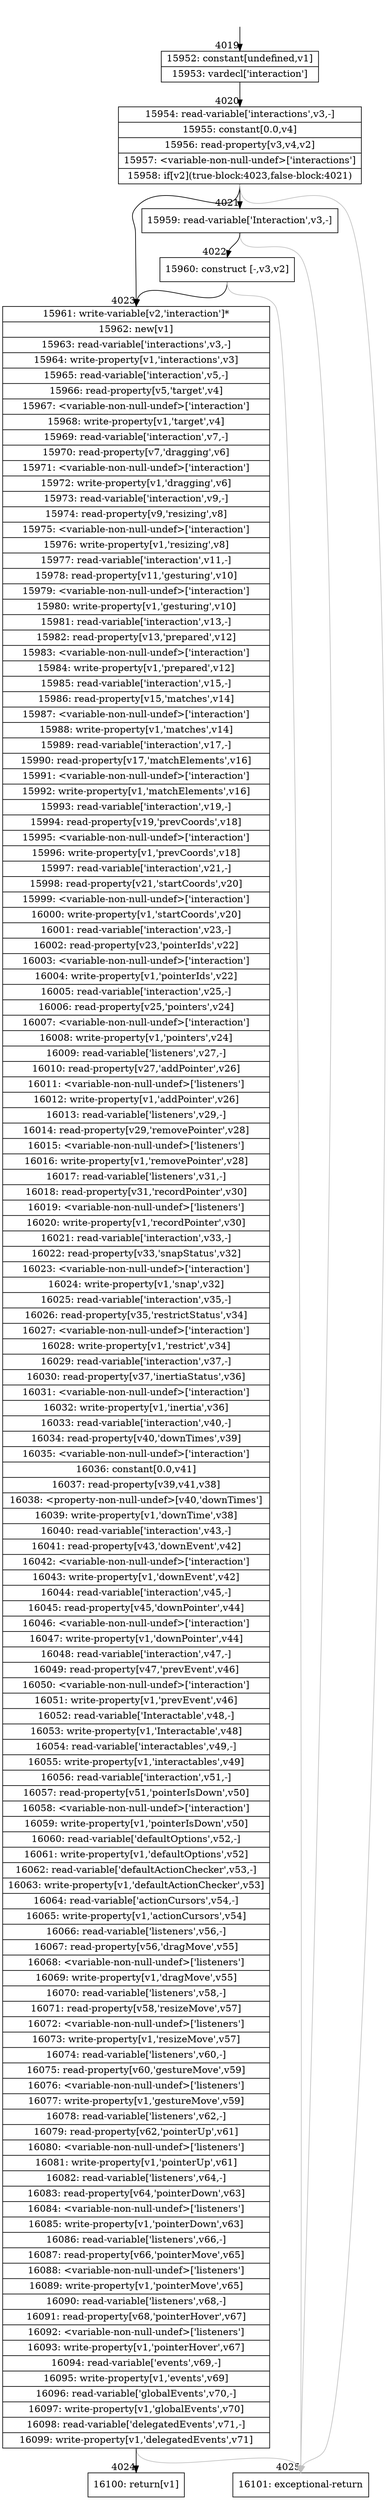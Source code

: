 digraph {
rankdir="TD"
BB_entry170[shape=none,label=""];
BB_entry170 -> BB4019 [tailport=s, headport=n, headlabel="    4019"]
BB4019 [shape=record label="{15952: constant[undefined,v1]|15953: vardecl['interaction']}" ] 
BB4019 -> BB4020 [tailport=s, headport=n, headlabel="      4020"]
BB4020 [shape=record label="{15954: read-variable['interactions',v3,-]|15955: constant[0.0,v4]|15956: read-property[v3,v4,v2]|15957: \<variable-non-null-undef\>['interactions']|15958: if[v2](true-block:4023,false-block:4021)}" ] 
BB4020 -> BB4023 [tailport=s, headport=n, headlabel="      4023"]
BB4020 -> BB4021 [tailport=s, headport=n, headlabel="      4021"]
BB4020 -> BB4025 [tailport=s, headport=n, color=gray, headlabel="      4025"]
BB4021 [shape=record label="{15959: read-variable['Interaction',v3,-]}" ] 
BB4021 -> BB4022 [tailport=s, headport=n, headlabel="      4022"]
BB4021 -> BB4025 [tailport=s, headport=n, color=gray]
BB4022 [shape=record label="{15960: construct [-,v3,v2]}" ] 
BB4022 -> BB4023 [tailport=s, headport=n]
BB4022 -> BB4025 [tailport=s, headport=n, color=gray]
BB4023 [shape=record label="{15961: write-variable[v2,'interaction']*|15962: new[v1]|15963: read-variable['interactions',v3,-]|15964: write-property[v1,'interactions',v3]|15965: read-variable['interaction',v5,-]|15966: read-property[v5,'target',v4]|15967: \<variable-non-null-undef\>['interaction']|15968: write-property[v1,'target',v4]|15969: read-variable['interaction',v7,-]|15970: read-property[v7,'dragging',v6]|15971: \<variable-non-null-undef\>['interaction']|15972: write-property[v1,'dragging',v6]|15973: read-variable['interaction',v9,-]|15974: read-property[v9,'resizing',v8]|15975: \<variable-non-null-undef\>['interaction']|15976: write-property[v1,'resizing',v8]|15977: read-variable['interaction',v11,-]|15978: read-property[v11,'gesturing',v10]|15979: \<variable-non-null-undef\>['interaction']|15980: write-property[v1,'gesturing',v10]|15981: read-variable['interaction',v13,-]|15982: read-property[v13,'prepared',v12]|15983: \<variable-non-null-undef\>['interaction']|15984: write-property[v1,'prepared',v12]|15985: read-variable['interaction',v15,-]|15986: read-property[v15,'matches',v14]|15987: \<variable-non-null-undef\>['interaction']|15988: write-property[v1,'matches',v14]|15989: read-variable['interaction',v17,-]|15990: read-property[v17,'matchElements',v16]|15991: \<variable-non-null-undef\>['interaction']|15992: write-property[v1,'matchElements',v16]|15993: read-variable['interaction',v19,-]|15994: read-property[v19,'prevCoords',v18]|15995: \<variable-non-null-undef\>['interaction']|15996: write-property[v1,'prevCoords',v18]|15997: read-variable['interaction',v21,-]|15998: read-property[v21,'startCoords',v20]|15999: \<variable-non-null-undef\>['interaction']|16000: write-property[v1,'startCoords',v20]|16001: read-variable['interaction',v23,-]|16002: read-property[v23,'pointerIds',v22]|16003: \<variable-non-null-undef\>['interaction']|16004: write-property[v1,'pointerIds',v22]|16005: read-variable['interaction',v25,-]|16006: read-property[v25,'pointers',v24]|16007: \<variable-non-null-undef\>['interaction']|16008: write-property[v1,'pointers',v24]|16009: read-variable['listeners',v27,-]|16010: read-property[v27,'addPointer',v26]|16011: \<variable-non-null-undef\>['listeners']|16012: write-property[v1,'addPointer',v26]|16013: read-variable['listeners',v29,-]|16014: read-property[v29,'removePointer',v28]|16015: \<variable-non-null-undef\>['listeners']|16016: write-property[v1,'removePointer',v28]|16017: read-variable['listeners',v31,-]|16018: read-property[v31,'recordPointer',v30]|16019: \<variable-non-null-undef\>['listeners']|16020: write-property[v1,'recordPointer',v30]|16021: read-variable['interaction',v33,-]|16022: read-property[v33,'snapStatus',v32]|16023: \<variable-non-null-undef\>['interaction']|16024: write-property[v1,'snap',v32]|16025: read-variable['interaction',v35,-]|16026: read-property[v35,'restrictStatus',v34]|16027: \<variable-non-null-undef\>['interaction']|16028: write-property[v1,'restrict',v34]|16029: read-variable['interaction',v37,-]|16030: read-property[v37,'inertiaStatus',v36]|16031: \<variable-non-null-undef\>['interaction']|16032: write-property[v1,'inertia',v36]|16033: read-variable['interaction',v40,-]|16034: read-property[v40,'downTimes',v39]|16035: \<variable-non-null-undef\>['interaction']|16036: constant[0.0,v41]|16037: read-property[v39,v41,v38]|16038: \<property-non-null-undef\>[v40,'downTimes']|16039: write-property[v1,'downTime',v38]|16040: read-variable['interaction',v43,-]|16041: read-property[v43,'downEvent',v42]|16042: \<variable-non-null-undef\>['interaction']|16043: write-property[v1,'downEvent',v42]|16044: read-variable['interaction',v45,-]|16045: read-property[v45,'downPointer',v44]|16046: \<variable-non-null-undef\>['interaction']|16047: write-property[v1,'downPointer',v44]|16048: read-variable['interaction',v47,-]|16049: read-property[v47,'prevEvent',v46]|16050: \<variable-non-null-undef\>['interaction']|16051: write-property[v1,'prevEvent',v46]|16052: read-variable['Interactable',v48,-]|16053: write-property[v1,'Interactable',v48]|16054: read-variable['interactables',v49,-]|16055: write-property[v1,'interactables',v49]|16056: read-variable['interaction',v51,-]|16057: read-property[v51,'pointerIsDown',v50]|16058: \<variable-non-null-undef\>['interaction']|16059: write-property[v1,'pointerIsDown',v50]|16060: read-variable['defaultOptions',v52,-]|16061: write-property[v1,'defaultOptions',v52]|16062: read-variable['defaultActionChecker',v53,-]|16063: write-property[v1,'defaultActionChecker',v53]|16064: read-variable['actionCursors',v54,-]|16065: write-property[v1,'actionCursors',v54]|16066: read-variable['listeners',v56,-]|16067: read-property[v56,'dragMove',v55]|16068: \<variable-non-null-undef\>['listeners']|16069: write-property[v1,'dragMove',v55]|16070: read-variable['listeners',v58,-]|16071: read-property[v58,'resizeMove',v57]|16072: \<variable-non-null-undef\>['listeners']|16073: write-property[v1,'resizeMove',v57]|16074: read-variable['listeners',v60,-]|16075: read-property[v60,'gestureMove',v59]|16076: \<variable-non-null-undef\>['listeners']|16077: write-property[v1,'gestureMove',v59]|16078: read-variable['listeners',v62,-]|16079: read-property[v62,'pointerUp',v61]|16080: \<variable-non-null-undef\>['listeners']|16081: write-property[v1,'pointerUp',v61]|16082: read-variable['listeners',v64,-]|16083: read-property[v64,'pointerDown',v63]|16084: \<variable-non-null-undef\>['listeners']|16085: write-property[v1,'pointerDown',v63]|16086: read-variable['listeners',v66,-]|16087: read-property[v66,'pointerMove',v65]|16088: \<variable-non-null-undef\>['listeners']|16089: write-property[v1,'pointerMove',v65]|16090: read-variable['listeners',v68,-]|16091: read-property[v68,'pointerHover',v67]|16092: \<variable-non-null-undef\>['listeners']|16093: write-property[v1,'pointerHover',v67]|16094: read-variable['events',v69,-]|16095: write-property[v1,'events',v69]|16096: read-variable['globalEvents',v70,-]|16097: write-property[v1,'globalEvents',v70]|16098: read-variable['delegatedEvents',v71,-]|16099: write-property[v1,'delegatedEvents',v71]}" ] 
BB4023 -> BB4024 [tailport=s, headport=n, headlabel="      4024"]
BB4023 -> BB4025 [tailport=s, headport=n, color=gray]
BB4024 [shape=record label="{16100: return[v1]}" ] 
BB4025 [shape=record label="{16101: exceptional-return}" ] 
//#$~ 5471
}
